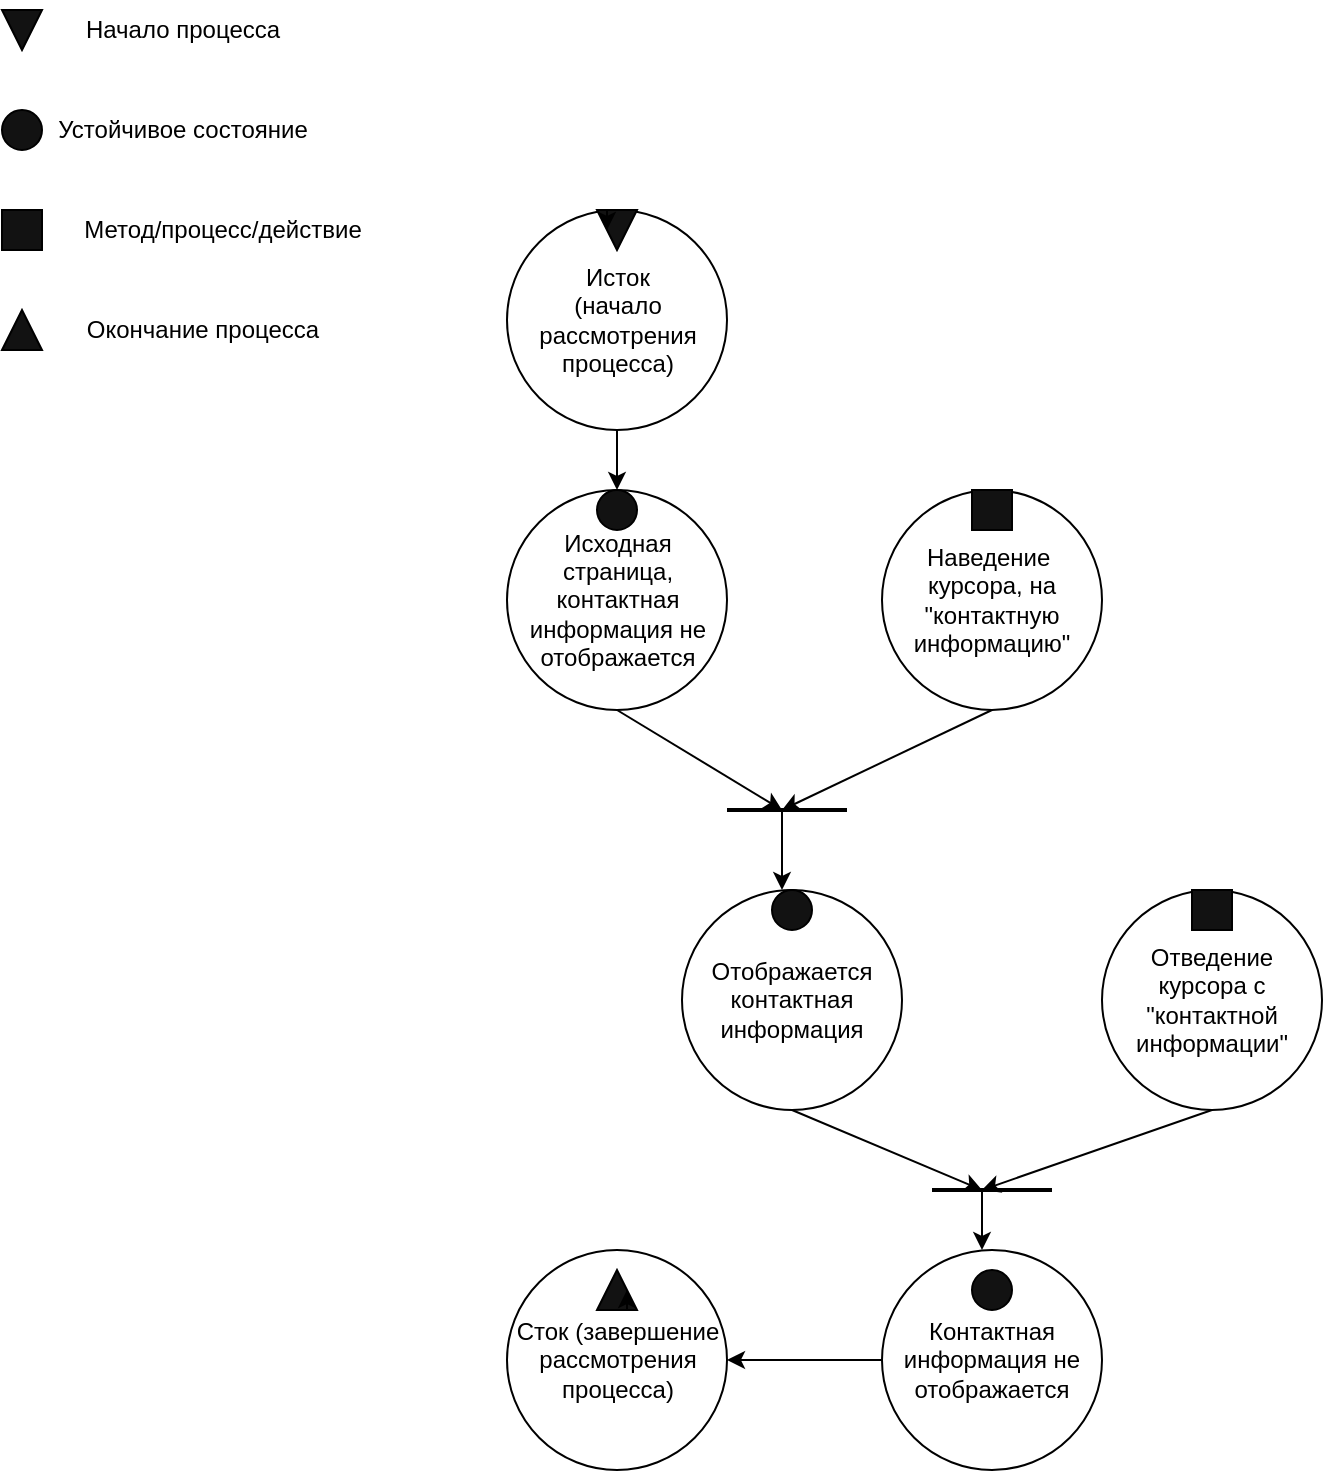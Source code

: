 <mxfile version="24.7.14">
  <diagram name="Страница — 1" id="M1HghCn4YKjkYwrpOd66">
    <mxGraphModel dx="1426" dy="761" grid="1" gridSize="10" guides="1" tooltips="1" connect="1" arrows="1" fold="1" page="1" pageScale="1" pageWidth="1200" pageHeight="1920" math="0" shadow="0">
      <root>
        <mxCell id="0" />
        <mxCell id="1" parent="0" />
        <mxCell id="EZnIjQxR5QOd-Zp8crl6-2" value="Исток&lt;br&gt;(начало рассмотрения процесса)" style="ellipse;whiteSpace=wrap;html=1;aspect=fixed;" vertex="1" parent="1">
          <mxGeometry x="262.5" y="260" width="110" height="110" as="geometry" />
        </mxCell>
        <mxCell id="EZnIjQxR5QOd-Zp8crl6-3" value="Исходная страница, контактная информация не отображается" style="ellipse;whiteSpace=wrap;html=1;aspect=fixed;" vertex="1" parent="1">
          <mxGeometry x="262.5" y="400" width="110" height="110" as="geometry" />
        </mxCell>
        <mxCell id="EZnIjQxR5QOd-Zp8crl6-4" value="" style="endArrow=classic;html=1;rounded=0;exitX=0.5;exitY=1;exitDx=0;exitDy=0;entryX=0.5;entryY=0;entryDx=0;entryDy=0;" edge="1" parent="1" source="EZnIjQxR5QOd-Zp8crl6-2" target="EZnIjQxR5QOd-Zp8crl6-3">
          <mxGeometry width="50" height="50" relative="1" as="geometry">
            <mxPoint x="400" y="550" as="sourcePoint" />
            <mxPoint x="450" y="500" as="targetPoint" />
          </mxGeometry>
        </mxCell>
        <mxCell id="EZnIjQxR5QOd-Zp8crl6-5" value="" style="triangle;whiteSpace=wrap;html=1;rotation=90;fillColor=#121212;" vertex="1" parent="1">
          <mxGeometry x="307.5" y="260" width="20" height="20" as="geometry" />
        </mxCell>
        <mxCell id="EZnIjQxR5QOd-Zp8crl6-7" style="edgeStyle=orthogonalEdgeStyle;rounded=0;orthogonalLoop=1;jettySize=auto;html=1;exitX=0;exitY=0.75;exitDx=0;exitDy=0;entryX=0.5;entryY=1;entryDx=0;entryDy=0;" edge="1" parent="1" source="EZnIjQxR5QOd-Zp8crl6-5" target="EZnIjQxR5QOd-Zp8crl6-5">
          <mxGeometry relative="1" as="geometry" />
        </mxCell>
        <mxCell id="EZnIjQxR5QOd-Zp8crl6-8" value="" style="ellipse;whiteSpace=wrap;html=1;aspect=fixed;fillColor=#121212;" vertex="1" parent="1">
          <mxGeometry x="307.5" y="400" width="20" height="20" as="geometry" />
        </mxCell>
        <mxCell id="EZnIjQxR5QOd-Zp8crl6-9" value="Наведение&amp;nbsp; курсора, на &quot;контактную информацию&quot;" style="ellipse;whiteSpace=wrap;html=1;aspect=fixed;" vertex="1" parent="1">
          <mxGeometry x="450" y="400" width="110" height="110" as="geometry" />
        </mxCell>
        <mxCell id="EZnIjQxR5QOd-Zp8crl6-10" value="" style="whiteSpace=wrap;html=1;aspect=fixed;fillColor=#121212;" vertex="1" parent="1">
          <mxGeometry x="495" y="400" width="20" height="20" as="geometry" />
        </mxCell>
        <mxCell id="EZnIjQxR5QOd-Zp8crl6-19" value="Отображается контактная информация" style="ellipse;whiteSpace=wrap;html=1;aspect=fixed;" vertex="1" parent="1">
          <mxGeometry x="350" y="600" width="110" height="110" as="geometry" />
        </mxCell>
        <mxCell id="EZnIjQxR5QOd-Zp8crl6-20" value="" style="ellipse;whiteSpace=wrap;html=1;aspect=fixed;fillColor=#121212;" vertex="1" parent="1">
          <mxGeometry x="395" y="600" width="20" height="20" as="geometry" />
        </mxCell>
        <mxCell id="EZnIjQxR5QOd-Zp8crl6-21" value="Отведение курсора с &quot;контактной информации&quot;" style="ellipse;whiteSpace=wrap;html=1;aspect=fixed;" vertex="1" parent="1">
          <mxGeometry x="560" y="600" width="110" height="110" as="geometry" />
        </mxCell>
        <mxCell id="EZnIjQxR5QOd-Zp8crl6-22" value="" style="whiteSpace=wrap;html=1;aspect=fixed;fillColor=#121212;" vertex="1" parent="1">
          <mxGeometry x="605" y="600" width="20" height="20" as="geometry" />
        </mxCell>
        <mxCell id="EZnIjQxR5QOd-Zp8crl6-23" value="Сток (завершение рассмотрения процесса)" style="ellipse;whiteSpace=wrap;html=1;aspect=fixed;" vertex="1" parent="1">
          <mxGeometry x="262.5" y="780" width="110" height="110" as="geometry" />
        </mxCell>
        <mxCell id="EZnIjQxR5QOd-Zp8crl6-24" value="" style="triangle;whiteSpace=wrap;html=1;rotation=-90;fillColor=#121212;" vertex="1" parent="1">
          <mxGeometry x="307.5" y="790" width="20" height="20" as="geometry" />
        </mxCell>
        <mxCell id="EZnIjQxR5QOd-Zp8crl6-25" style="edgeStyle=orthogonalEdgeStyle;rounded=0;orthogonalLoop=1;jettySize=auto;html=1;exitX=0;exitY=0.75;exitDx=0;exitDy=0;entryX=0.5;entryY=1;entryDx=0;entryDy=0;" edge="1" parent="1" source="EZnIjQxR5QOd-Zp8crl6-24" target="EZnIjQxR5QOd-Zp8crl6-24">
          <mxGeometry relative="1" as="geometry" />
        </mxCell>
        <mxCell id="EZnIjQxR5QOd-Zp8crl6-29" style="edgeStyle=orthogonalEdgeStyle;rounded=0;orthogonalLoop=1;jettySize=auto;html=1;exitX=0;exitY=0.5;exitDx=0;exitDy=0;entryX=1;entryY=0.5;entryDx=0;entryDy=0;" edge="1" parent="1" source="EZnIjQxR5QOd-Zp8crl6-27" target="EZnIjQxR5QOd-Zp8crl6-23">
          <mxGeometry relative="1" as="geometry" />
        </mxCell>
        <mxCell id="EZnIjQxR5QOd-Zp8crl6-27" value="Контактная информация не отображается" style="ellipse;whiteSpace=wrap;html=1;aspect=fixed;" vertex="1" parent="1">
          <mxGeometry x="450" y="780" width="110" height="110" as="geometry" />
        </mxCell>
        <mxCell id="EZnIjQxR5QOd-Zp8crl6-28" value="" style="ellipse;whiteSpace=wrap;html=1;aspect=fixed;fillColor=#121212;" vertex="1" parent="1">
          <mxGeometry x="495" y="790" width="20" height="20" as="geometry" />
        </mxCell>
        <mxCell id="EZnIjQxR5QOd-Zp8crl6-35" value="" style="endArrow=none;html=1;rounded=0;strokeWidth=2;" edge="1" parent="1">
          <mxGeometry width="50" height="50" relative="1" as="geometry">
            <mxPoint x="372.5" y="560" as="sourcePoint" />
            <mxPoint x="432.5" y="560" as="targetPoint" />
          </mxGeometry>
        </mxCell>
        <mxCell id="EZnIjQxR5QOd-Zp8crl6-38" value="" style="endArrow=classic;html=1;rounded=0;exitX=0.5;exitY=1;exitDx=0;exitDy=0;" edge="1" parent="1" source="EZnIjQxR5QOd-Zp8crl6-9">
          <mxGeometry width="50" height="50" relative="1" as="geometry">
            <mxPoint x="690" y="420" as="sourcePoint" />
            <mxPoint x="400" y="560" as="targetPoint" />
            <Array as="points" />
          </mxGeometry>
        </mxCell>
        <mxCell id="EZnIjQxR5QOd-Zp8crl6-39" value="" style="endArrow=classic;html=1;rounded=0;exitX=0.5;exitY=1;exitDx=0;exitDy=0;" edge="1" parent="1" source="EZnIjQxR5QOd-Zp8crl6-3">
          <mxGeometry width="50" height="50" relative="1" as="geometry">
            <mxPoint x="480" y="450" as="sourcePoint" />
            <mxPoint x="400" y="560" as="targetPoint" />
          </mxGeometry>
        </mxCell>
        <mxCell id="EZnIjQxR5QOd-Zp8crl6-40" value="" style="endArrow=classic;html=1;rounded=0;" edge="1" parent="1">
          <mxGeometry width="50" height="50" relative="1" as="geometry">
            <mxPoint x="400" y="560" as="sourcePoint" />
            <mxPoint x="400" y="600" as="targetPoint" />
          </mxGeometry>
        </mxCell>
        <mxCell id="EZnIjQxR5QOd-Zp8crl6-42" value="" style="endArrow=none;html=1;rounded=0;strokeWidth=2;" edge="1" parent="1">
          <mxGeometry width="50" height="50" relative="1" as="geometry">
            <mxPoint x="475" y="750" as="sourcePoint" />
            <mxPoint x="535" y="750" as="targetPoint" />
          </mxGeometry>
        </mxCell>
        <mxCell id="EZnIjQxR5QOd-Zp8crl6-43" value="" style="endArrow=classic;html=1;rounded=0;exitX=0.5;exitY=1;exitDx=0;exitDy=0;" edge="1" parent="1" source="EZnIjQxR5QOd-Zp8crl6-19">
          <mxGeometry width="50" height="50" relative="1" as="geometry">
            <mxPoint x="490" y="710" as="sourcePoint" />
            <mxPoint x="500" y="750" as="targetPoint" />
            <Array as="points" />
          </mxGeometry>
        </mxCell>
        <mxCell id="EZnIjQxR5QOd-Zp8crl6-44" value="" style="endArrow=classic;html=1;rounded=0;exitX=0.5;exitY=1;exitDx=0;exitDy=0;" edge="1" parent="1" source="EZnIjQxR5QOd-Zp8crl6-21">
          <mxGeometry width="50" height="50" relative="1" as="geometry">
            <mxPoint x="480" y="650" as="sourcePoint" />
            <mxPoint x="500" y="750" as="targetPoint" />
          </mxGeometry>
        </mxCell>
        <mxCell id="EZnIjQxR5QOd-Zp8crl6-45" value="" style="endArrow=classic;html=1;rounded=0;" edge="1" parent="1">
          <mxGeometry width="50" height="50" relative="1" as="geometry">
            <mxPoint x="500" y="750" as="sourcePoint" />
            <mxPoint x="500" y="780" as="targetPoint" />
          </mxGeometry>
        </mxCell>
        <mxCell id="EZnIjQxR5QOd-Zp8crl6-47" value="" style="triangle;whiteSpace=wrap;html=1;rotation=90;fillColor=#121212;" vertex="1" parent="1">
          <mxGeometry x="10" y="160" width="20" height="20" as="geometry" />
        </mxCell>
        <mxCell id="EZnIjQxR5QOd-Zp8crl6-48" value="Начало процесса" style="text;html=1;align=center;verticalAlign=middle;resizable=0;points=[];autosize=1;strokeColor=none;fillColor=none;" vertex="1" parent="1">
          <mxGeometry x="40" y="155" width="120" height="30" as="geometry" />
        </mxCell>
        <mxCell id="EZnIjQxR5QOd-Zp8crl6-49" value="" style="ellipse;whiteSpace=wrap;html=1;aspect=fixed;fillColor=#121212;" vertex="1" parent="1">
          <mxGeometry x="10" y="210" width="20" height="20" as="geometry" />
        </mxCell>
        <mxCell id="EZnIjQxR5QOd-Zp8crl6-50" value="Устойчивое состояние" style="text;html=1;align=center;verticalAlign=middle;resizable=0;points=[];autosize=1;strokeColor=none;fillColor=none;" vertex="1" parent="1">
          <mxGeometry x="25" y="205" width="150" height="30" as="geometry" />
        </mxCell>
        <mxCell id="EZnIjQxR5QOd-Zp8crl6-51" value="" style="whiteSpace=wrap;html=1;aspect=fixed;fillColor=#121212;" vertex="1" parent="1">
          <mxGeometry x="10" y="260" width="20" height="20" as="geometry" />
        </mxCell>
        <mxCell id="EZnIjQxR5QOd-Zp8crl6-52" value="Метод/процесс/действие" style="text;html=1;align=center;verticalAlign=middle;resizable=0;points=[];autosize=1;strokeColor=none;fillColor=none;" vertex="1" parent="1">
          <mxGeometry x="40" y="255" width="160" height="30" as="geometry" />
        </mxCell>
        <mxCell id="EZnIjQxR5QOd-Zp8crl6-53" value="" style="triangle;whiteSpace=wrap;html=1;rotation=-90;fillColor=#121212;" vertex="1" parent="1">
          <mxGeometry x="10" y="310" width="20" height="20" as="geometry" />
        </mxCell>
        <mxCell id="EZnIjQxR5QOd-Zp8crl6-54" value="Окончание процесса" style="text;html=1;align=center;verticalAlign=middle;resizable=0;points=[];autosize=1;strokeColor=none;fillColor=none;" vertex="1" parent="1">
          <mxGeometry x="40" y="305" width="140" height="30" as="geometry" />
        </mxCell>
      </root>
    </mxGraphModel>
  </diagram>
</mxfile>
